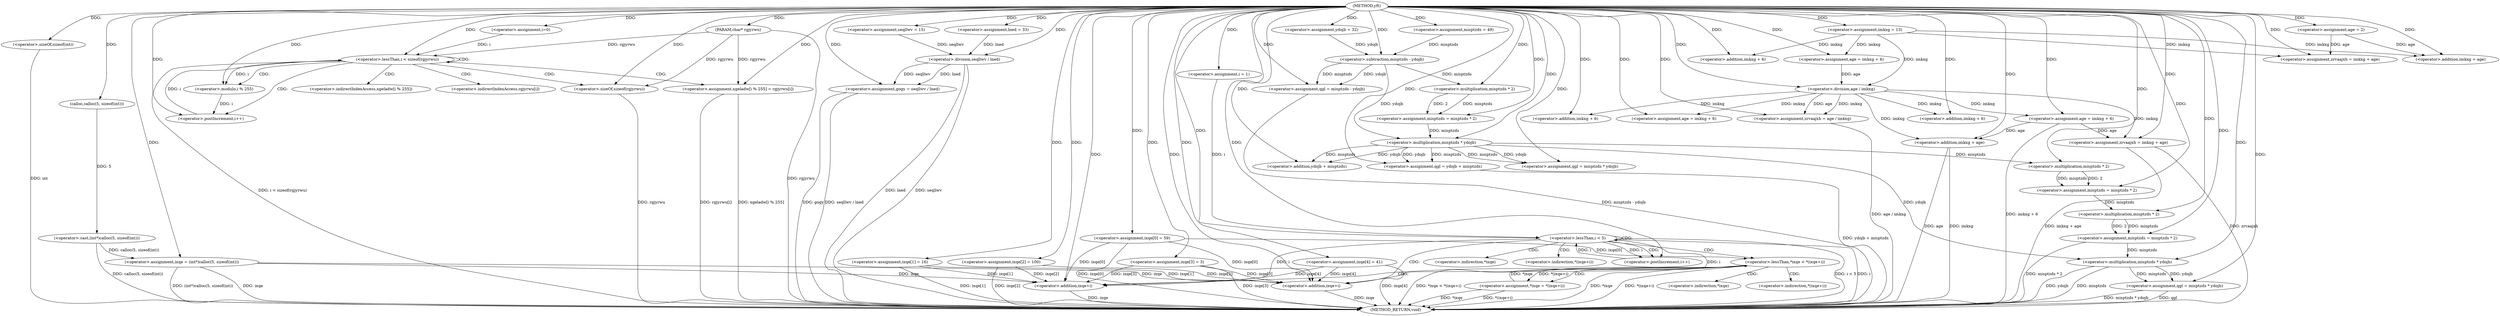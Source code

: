 digraph yft {  
"1291272085160528698" [label = "(METHOD,yft)" ]
"1291272085160528881" [label = "(METHOD_RETURN,void)" ]
"1291272085160528699" [label = "(PARAM,char* rgjyrwu)" ]
"1291272085160528703" [label = "(<operator>.assignment,seqllwv = 15)" ]
"1291272085160528707" [label = "(<operator>.assignment,lned = 33)" ]
"1291272085160528710" [label = "(<operator>.assignment,ixqe = (int*)calloc(5, sizeof(int)))" ]
"1291272085160528712" [label = "(<operator>.cast,(int*)calloc(5, sizeof(int)))" ]
"1291272085160528714" [label = "(calloc,calloc(5, sizeof(int)))" ]
"1291272085160528716" [label = "(<operator>.sizeOf,sizeof(int))" ]
"1291272085160528721" [label = "(<operator>.assignment,age = 2)" ]
"1291272085160528726" [label = "(<operator>.assignment,i=0)" ]
"1291272085160528729" [label = "(<operator>.lessThan,i < sizeof(rgjyrwu))" ]
"1291272085160528731" [label = "(<operator>.sizeOf,sizeof(rgjyrwu))" ]
"1291272085160528733" [label = "(<operator>.postIncrement,i++)" ]
"1291272085160528736" [label = "(<operator>.assignment,xgeladw[i % 255] = rgjyrwu[i])" ]
"1291272085160528739" [label = "(<operator>.modulo,i % 255)" ]
"1291272085160528745" [label = "(<operator>.assignment,ixqe[0] = 59)" ]
"1291272085160528751" [label = "(<operator>.assignment,imkxg = 13)" ]
"1291272085160528755" [label = "(<operator>.assignment,ixqe[1] = 16)" ]
"1291272085160528760" [label = "(<operator>.assignment,gogy = seqllwv / lned)" ]
"1291272085160528762" [label = "(<operator>.division,seqllwv / lned)" ]
"1291272085160528766" [label = "(<operator>.assignment,misptzds = 49)" ]
"1291272085160528770" [label = "(<operator>.assignment,ydojb = 32)" ]
"1291272085160528773" [label = "(<operator>.assignment,ixqe[2] = 100)" ]
"1291272085160528778" [label = "(<operator>.assignment,zrvaajxh = imkxg + age)" ]
"1291272085160528780" [label = "(<operator>.addition,imkxg + age)" ]
"1291272085160528784" [label = "(<operator>.assignment,ixqe[3] = 3)" ]
"1291272085160528789" [label = "(<operator>.assignment,qgl = misptzds - ydojb)" ]
"1291272085160528791" [label = "(<operator>.subtraction,misptzds - ydojb)" ]
"1291272085160528794" [label = "(<operator>.assignment,age = imkxg + 6)" ]
"1291272085160528796" [label = "(<operator>.addition,imkxg + 6)" ]
"1291272085160528799" [label = "(<operator>.assignment,misptzds = misptzds * 2)" ]
"1291272085160528801" [label = "(<operator>.multiplication,misptzds * 2)" ]
"1291272085160528804" [label = "(<operator>.assignment,zrvaajxh = age / imkxg)" ]
"1291272085160528806" [label = "(<operator>.division,age / imkxg)" ]
"1291272085160528809" [label = "(<operator>.assignment,ixqe[4] = 41)" ]
"1291272085160528814" [label = "(<operator>.assignment,qgl = misptzds * ydojb)" ]
"1291272085160528816" [label = "(<operator>.multiplication,misptzds * ydojb)" ]
"1291272085160528819" [label = "(<operator>.assignment,age = imkxg + 6)" ]
"1291272085160528821" [label = "(<operator>.addition,imkxg + 6)" ]
"1291272085160528826" [label = "(<operator>.assignment,i = 1)" ]
"1291272085160528829" [label = "(<operator>.lessThan,i < 5)" ]
"1291272085160528832" [label = "(<operator>.postIncrement,i++)" ]
"1291272085160528836" [label = "(<operator>.lessThan,*ixqe < *(ixqe+i))" ]
"1291272085160528840" [label = "(<operator>.addition,ixqe+i)" ]
"1291272085160528844" [label = "(<operator>.assignment,*ixqe = *(ixqe+i))" ]
"1291272085160528848" [label = "(<operator>.addition,ixqe+i)" ]
"1291272085160528851" [label = "(<operator>.assignment,qgl = ydojb + misptzds)" ]
"1291272085160528853" [label = "(<operator>.addition,ydojb + misptzds)" ]
"1291272085160528856" [label = "(<operator>.assignment,misptzds = misptzds * 2)" ]
"1291272085160528858" [label = "(<operator>.multiplication,misptzds * 2)" ]
"1291272085160528861" [label = "(<operator>.assignment,misptzds = misptzds * 2)" ]
"1291272085160528863" [label = "(<operator>.multiplication,misptzds * 2)" ]
"1291272085160528866" [label = "(<operator>.assignment,qgl = misptzds * ydojb)" ]
"1291272085160528868" [label = "(<operator>.multiplication,misptzds * ydojb)" ]
"1291272085160528871" [label = "(<operator>.assignment,age = imkxg + 6)" ]
"1291272085160528873" [label = "(<operator>.addition,imkxg + 6)" ]
"1291272085160528876" [label = "(<operator>.assignment,zrvaajxh = imkxg + age)" ]
"1291272085160528878" [label = "(<operator>.addition,imkxg + age)" ]
"1291272085160528737" [label = "(<operator>.indirectIndexAccess,xgeladw[i % 255])" ]
"1291272085160528742" [label = "(<operator>.indirectIndexAccess,rgjyrwu[i])" ]
"1291272085160528837" [label = "(<operator>.indirection,*ixqe)" ]
"1291272085160528839" [label = "(<operator>.indirection,*(ixqe+i))" ]
"1291272085160528845" [label = "(<operator>.indirection,*ixqe)" ]
"1291272085160528847" [label = "(<operator>.indirection,*(ixqe+i))" ]
  "1291272085160528760" -> "1291272085160528881"  [ label = "DDG: gogy"] 
  "1291272085160528848" -> "1291272085160528881"  [ label = "DDG: ixqe"] 
  "1291272085160528729" -> "1291272085160528881"  [ label = "DDG: i < sizeof(rgjyrwu)"] 
  "1291272085160528736" -> "1291272085160528881"  [ label = "DDG: rgjyrwu[i]"] 
  "1291272085160528866" -> "1291272085160528881"  [ label = "DDG: misptzds * ydojb"] 
  "1291272085160528712" -> "1291272085160528881"  [ label = "DDG: calloc(5, sizeof(int))"] 
  "1291272085160528762" -> "1291272085160528881"  [ label = "DDG: lned"] 
  "1291272085160528804" -> "1291272085160528881"  [ label = "DDG: age / imkxg"] 
  "1291272085160528710" -> "1291272085160528881"  [ label = "DDG: (int*)calloc(5, sizeof(int))"] 
  "1291272085160528745" -> "1291272085160528881"  [ label = "DDG: ixqe[0]"] 
  "1291272085160528716" -> "1291272085160528881"  [ label = "DDG: int"] 
  "1291272085160528868" -> "1291272085160528881"  [ label = "DDG: ydojb"] 
  "1291272085160528876" -> "1291272085160528881"  [ label = "DDG: zrvaajxh"] 
  "1291272085160528762" -> "1291272085160528881"  [ label = "DDG: seqllwv"] 
  "1291272085160528851" -> "1291272085160528881"  [ label = "DDG: ydojb + misptzds"] 
  "1291272085160528876" -> "1291272085160528881"  [ label = "DDG: imkxg + age"] 
  "1291272085160528710" -> "1291272085160528881"  [ label = "DDG: ixqe"] 
  "1291272085160528866" -> "1291272085160528881"  [ label = "DDG: qgl"] 
  "1291272085160528844" -> "1291272085160528881"  [ label = "DDG: *(ixqe+i)"] 
  "1291272085160528878" -> "1291272085160528881"  [ label = "DDG: imkxg"] 
  "1291272085160528784" -> "1291272085160528881"  [ label = "DDG: ixqe[3]"] 
  "1291272085160528836" -> "1291272085160528881"  [ label = "DDG: *(ixqe+i)"] 
  "1291272085160528829" -> "1291272085160528881"  [ label = "DDG: i"] 
  "1291272085160528789" -> "1291272085160528881"  [ label = "DDG: misptzds - ydojb"] 
  "1291272085160528760" -> "1291272085160528881"  [ label = "DDG: seqllwv / lned"] 
  "1291272085160528878" -> "1291272085160528881"  [ label = "DDG: age"] 
  "1291272085160528871" -> "1291272085160528881"  [ label = "DDG: imkxg + 6"] 
  "1291272085160528699" -> "1291272085160528881"  [ label = "DDG: rgjyrwu"] 
  "1291272085160528809" -> "1291272085160528881"  [ label = "DDG: ixqe[4]"] 
  "1291272085160528836" -> "1291272085160528881"  [ label = "DDG: *ixqe < *(ixqe+i)"] 
  "1291272085160528755" -> "1291272085160528881"  [ label = "DDG: ixqe[1]"] 
  "1291272085160528861" -> "1291272085160528881"  [ label = "DDG: misptzds * 2"] 
  "1291272085160528840" -> "1291272085160528881"  [ label = "DDG: ixqe"] 
  "1291272085160528868" -> "1291272085160528881"  [ label = "DDG: misptzds"] 
  "1291272085160528736" -> "1291272085160528881"  [ label = "DDG: xgeladw[i % 255]"] 
  "1291272085160528829" -> "1291272085160528881"  [ label = "DDG: i < 5"] 
  "1291272085160528844" -> "1291272085160528881"  [ label = "DDG: *ixqe"] 
  "1291272085160528836" -> "1291272085160528881"  [ label = "DDG: *ixqe"] 
  "1291272085160528773" -> "1291272085160528881"  [ label = "DDG: ixqe[2]"] 
  "1291272085160528731" -> "1291272085160528881"  [ label = "DDG: rgjyrwu"] 
  "1291272085160528698" -> "1291272085160528699"  [ label = "DDG: "] 
  "1291272085160528698" -> "1291272085160528703"  [ label = "DDG: "] 
  "1291272085160528698" -> "1291272085160528707"  [ label = "DDG: "] 
  "1291272085160528712" -> "1291272085160528710"  [ label = "DDG: calloc(5, sizeof(int))"] 
  "1291272085160528698" -> "1291272085160528710"  [ label = "DDG: "] 
  "1291272085160528714" -> "1291272085160528712"  [ label = "DDG: 5"] 
  "1291272085160528698" -> "1291272085160528714"  [ label = "DDG: "] 
  "1291272085160528698" -> "1291272085160528716"  [ label = "DDG: "] 
  "1291272085160528698" -> "1291272085160528721"  [ label = "DDG: "] 
  "1291272085160528698" -> "1291272085160528726"  [ label = "DDG: "] 
  "1291272085160528726" -> "1291272085160528729"  [ label = "DDG: i"] 
  "1291272085160528733" -> "1291272085160528729"  [ label = "DDG: i"] 
  "1291272085160528698" -> "1291272085160528729"  [ label = "DDG: "] 
  "1291272085160528699" -> "1291272085160528729"  [ label = "DDG: rgjyrwu"] 
  "1291272085160528699" -> "1291272085160528731"  [ label = "DDG: rgjyrwu"] 
  "1291272085160528698" -> "1291272085160528731"  [ label = "DDG: "] 
  "1291272085160528739" -> "1291272085160528733"  [ label = "DDG: i"] 
  "1291272085160528698" -> "1291272085160528733"  [ label = "DDG: "] 
  "1291272085160528699" -> "1291272085160528736"  [ label = "DDG: rgjyrwu"] 
  "1291272085160528698" -> "1291272085160528736"  [ label = "DDG: "] 
  "1291272085160528729" -> "1291272085160528739"  [ label = "DDG: i"] 
  "1291272085160528698" -> "1291272085160528739"  [ label = "DDG: "] 
  "1291272085160528698" -> "1291272085160528745"  [ label = "DDG: "] 
  "1291272085160528698" -> "1291272085160528751"  [ label = "DDG: "] 
  "1291272085160528698" -> "1291272085160528755"  [ label = "DDG: "] 
  "1291272085160528762" -> "1291272085160528760"  [ label = "DDG: seqllwv"] 
  "1291272085160528762" -> "1291272085160528760"  [ label = "DDG: lned"] 
  "1291272085160528698" -> "1291272085160528760"  [ label = "DDG: "] 
  "1291272085160528703" -> "1291272085160528762"  [ label = "DDG: seqllwv"] 
  "1291272085160528698" -> "1291272085160528762"  [ label = "DDG: "] 
  "1291272085160528707" -> "1291272085160528762"  [ label = "DDG: lned"] 
  "1291272085160528698" -> "1291272085160528766"  [ label = "DDG: "] 
  "1291272085160528698" -> "1291272085160528770"  [ label = "DDG: "] 
  "1291272085160528698" -> "1291272085160528773"  [ label = "DDG: "] 
  "1291272085160528751" -> "1291272085160528778"  [ label = "DDG: imkxg"] 
  "1291272085160528698" -> "1291272085160528778"  [ label = "DDG: "] 
  "1291272085160528721" -> "1291272085160528778"  [ label = "DDG: age"] 
  "1291272085160528751" -> "1291272085160528780"  [ label = "DDG: imkxg"] 
  "1291272085160528698" -> "1291272085160528780"  [ label = "DDG: "] 
  "1291272085160528721" -> "1291272085160528780"  [ label = "DDG: age"] 
  "1291272085160528698" -> "1291272085160528784"  [ label = "DDG: "] 
  "1291272085160528791" -> "1291272085160528789"  [ label = "DDG: misptzds"] 
  "1291272085160528791" -> "1291272085160528789"  [ label = "DDG: ydojb"] 
  "1291272085160528698" -> "1291272085160528789"  [ label = "DDG: "] 
  "1291272085160528766" -> "1291272085160528791"  [ label = "DDG: misptzds"] 
  "1291272085160528698" -> "1291272085160528791"  [ label = "DDG: "] 
  "1291272085160528770" -> "1291272085160528791"  [ label = "DDG: ydojb"] 
  "1291272085160528698" -> "1291272085160528794"  [ label = "DDG: "] 
  "1291272085160528751" -> "1291272085160528794"  [ label = "DDG: imkxg"] 
  "1291272085160528698" -> "1291272085160528796"  [ label = "DDG: "] 
  "1291272085160528751" -> "1291272085160528796"  [ label = "DDG: imkxg"] 
  "1291272085160528801" -> "1291272085160528799"  [ label = "DDG: misptzds"] 
  "1291272085160528801" -> "1291272085160528799"  [ label = "DDG: 2"] 
  "1291272085160528698" -> "1291272085160528799"  [ label = "DDG: "] 
  "1291272085160528791" -> "1291272085160528801"  [ label = "DDG: misptzds"] 
  "1291272085160528698" -> "1291272085160528801"  [ label = "DDG: "] 
  "1291272085160528806" -> "1291272085160528804"  [ label = "DDG: age"] 
  "1291272085160528806" -> "1291272085160528804"  [ label = "DDG: imkxg"] 
  "1291272085160528698" -> "1291272085160528804"  [ label = "DDG: "] 
  "1291272085160528794" -> "1291272085160528806"  [ label = "DDG: age"] 
  "1291272085160528698" -> "1291272085160528806"  [ label = "DDG: "] 
  "1291272085160528751" -> "1291272085160528806"  [ label = "DDG: imkxg"] 
  "1291272085160528698" -> "1291272085160528809"  [ label = "DDG: "] 
  "1291272085160528816" -> "1291272085160528814"  [ label = "DDG: misptzds"] 
  "1291272085160528816" -> "1291272085160528814"  [ label = "DDG: ydojb"] 
  "1291272085160528698" -> "1291272085160528814"  [ label = "DDG: "] 
  "1291272085160528799" -> "1291272085160528816"  [ label = "DDG: misptzds"] 
  "1291272085160528698" -> "1291272085160528816"  [ label = "DDG: "] 
  "1291272085160528791" -> "1291272085160528816"  [ label = "DDG: ydojb"] 
  "1291272085160528806" -> "1291272085160528819"  [ label = "DDG: imkxg"] 
  "1291272085160528698" -> "1291272085160528819"  [ label = "DDG: "] 
  "1291272085160528806" -> "1291272085160528821"  [ label = "DDG: imkxg"] 
  "1291272085160528698" -> "1291272085160528821"  [ label = "DDG: "] 
  "1291272085160528698" -> "1291272085160528826"  [ label = "DDG: "] 
  "1291272085160528826" -> "1291272085160528829"  [ label = "DDG: i"] 
  "1291272085160528832" -> "1291272085160528829"  [ label = "DDG: i"] 
  "1291272085160528698" -> "1291272085160528829"  [ label = "DDG: "] 
  "1291272085160528698" -> "1291272085160528832"  [ label = "DDG: "] 
  "1291272085160528829" -> "1291272085160528832"  [ label = "DDG: i"] 
  "1291272085160528745" -> "1291272085160528836"  [ label = "DDG: ixqe[0]"] 
  "1291272085160528844" -> "1291272085160528836"  [ label = "DDG: *ixqe"] 
  "1291272085160528745" -> "1291272085160528840"  [ label = "DDG: ixqe[0]"] 
  "1291272085160528710" -> "1291272085160528840"  [ label = "DDG: ixqe"] 
  "1291272085160528784" -> "1291272085160528840"  [ label = "DDG: ixqe[3]"] 
  "1291272085160528809" -> "1291272085160528840"  [ label = "DDG: ixqe[4]"] 
  "1291272085160528755" -> "1291272085160528840"  [ label = "DDG: ixqe[1]"] 
  "1291272085160528773" -> "1291272085160528840"  [ label = "DDG: ixqe[2]"] 
  "1291272085160528698" -> "1291272085160528840"  [ label = "DDG: "] 
  "1291272085160528829" -> "1291272085160528840"  [ label = "DDG: i"] 
  "1291272085160528836" -> "1291272085160528844"  [ label = "DDG: *(ixqe+i)"] 
  "1291272085160528745" -> "1291272085160528848"  [ label = "DDG: ixqe[0]"] 
  "1291272085160528784" -> "1291272085160528848"  [ label = "DDG: ixqe[3]"] 
  "1291272085160528809" -> "1291272085160528848"  [ label = "DDG: ixqe[4]"] 
  "1291272085160528755" -> "1291272085160528848"  [ label = "DDG: ixqe[1]"] 
  "1291272085160528773" -> "1291272085160528848"  [ label = "DDG: ixqe[2]"] 
  "1291272085160528698" -> "1291272085160528848"  [ label = "DDG: "] 
  "1291272085160528710" -> "1291272085160528848"  [ label = "DDG: ixqe"] 
  "1291272085160528829" -> "1291272085160528848"  [ label = "DDG: i"] 
  "1291272085160528816" -> "1291272085160528851"  [ label = "DDG: ydojb"] 
  "1291272085160528698" -> "1291272085160528851"  [ label = "DDG: "] 
  "1291272085160528816" -> "1291272085160528851"  [ label = "DDG: misptzds"] 
  "1291272085160528816" -> "1291272085160528853"  [ label = "DDG: ydojb"] 
  "1291272085160528698" -> "1291272085160528853"  [ label = "DDG: "] 
  "1291272085160528816" -> "1291272085160528853"  [ label = "DDG: misptzds"] 
  "1291272085160528858" -> "1291272085160528856"  [ label = "DDG: misptzds"] 
  "1291272085160528858" -> "1291272085160528856"  [ label = "DDG: 2"] 
  "1291272085160528698" -> "1291272085160528856"  [ label = "DDG: "] 
  "1291272085160528698" -> "1291272085160528858"  [ label = "DDG: "] 
  "1291272085160528816" -> "1291272085160528858"  [ label = "DDG: misptzds"] 
  "1291272085160528863" -> "1291272085160528861"  [ label = "DDG: misptzds"] 
  "1291272085160528863" -> "1291272085160528861"  [ label = "DDG: 2"] 
  "1291272085160528698" -> "1291272085160528861"  [ label = "DDG: "] 
  "1291272085160528856" -> "1291272085160528863"  [ label = "DDG: misptzds"] 
  "1291272085160528698" -> "1291272085160528863"  [ label = "DDG: "] 
  "1291272085160528868" -> "1291272085160528866"  [ label = "DDG: misptzds"] 
  "1291272085160528868" -> "1291272085160528866"  [ label = "DDG: ydojb"] 
  "1291272085160528698" -> "1291272085160528866"  [ label = "DDG: "] 
  "1291272085160528861" -> "1291272085160528868"  [ label = "DDG: misptzds"] 
  "1291272085160528698" -> "1291272085160528868"  [ label = "DDG: "] 
  "1291272085160528816" -> "1291272085160528868"  [ label = "DDG: ydojb"] 
  "1291272085160528698" -> "1291272085160528871"  [ label = "DDG: "] 
  "1291272085160528806" -> "1291272085160528871"  [ label = "DDG: imkxg"] 
  "1291272085160528698" -> "1291272085160528873"  [ label = "DDG: "] 
  "1291272085160528806" -> "1291272085160528873"  [ label = "DDG: imkxg"] 
  "1291272085160528698" -> "1291272085160528876"  [ label = "DDG: "] 
  "1291272085160528806" -> "1291272085160528876"  [ label = "DDG: imkxg"] 
  "1291272085160528871" -> "1291272085160528876"  [ label = "DDG: age"] 
  "1291272085160528698" -> "1291272085160528878"  [ label = "DDG: "] 
  "1291272085160528806" -> "1291272085160528878"  [ label = "DDG: imkxg"] 
  "1291272085160528871" -> "1291272085160528878"  [ label = "DDG: age"] 
  "1291272085160528729" -> "1291272085160528731"  [ label = "CDG: "] 
  "1291272085160528729" -> "1291272085160528729"  [ label = "CDG: "] 
  "1291272085160528729" -> "1291272085160528733"  [ label = "CDG: "] 
  "1291272085160528729" -> "1291272085160528742"  [ label = "CDG: "] 
  "1291272085160528729" -> "1291272085160528739"  [ label = "CDG: "] 
  "1291272085160528729" -> "1291272085160528736"  [ label = "CDG: "] 
  "1291272085160528729" -> "1291272085160528737"  [ label = "CDG: "] 
  "1291272085160528829" -> "1291272085160528840"  [ label = "CDG: "] 
  "1291272085160528829" -> "1291272085160528832"  [ label = "CDG: "] 
  "1291272085160528829" -> "1291272085160528839"  [ label = "CDG: "] 
  "1291272085160528829" -> "1291272085160528836"  [ label = "CDG: "] 
  "1291272085160528829" -> "1291272085160528837"  [ label = "CDG: "] 
  "1291272085160528829" -> "1291272085160528829"  [ label = "CDG: "] 
  "1291272085160528836" -> "1291272085160528847"  [ label = "CDG: "] 
  "1291272085160528836" -> "1291272085160528844"  [ label = "CDG: "] 
  "1291272085160528836" -> "1291272085160528845"  [ label = "CDG: "] 
  "1291272085160528836" -> "1291272085160528848"  [ label = "CDG: "] 
}
